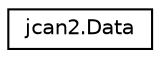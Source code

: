 digraph "Graphical Class Hierarchy"
{
  edge [fontname="Helvetica",fontsize="10",labelfontname="Helvetica",labelfontsize="10"];
  node [fontname="Helvetica",fontsize="10",shape=record];
  rankdir="LR";
  Node1 [label="jcan2.Data",height=0.2,width=0.4,color="black", fillcolor="white", style="filled",URL="$classjcan2_1_1_data.html"];
}

